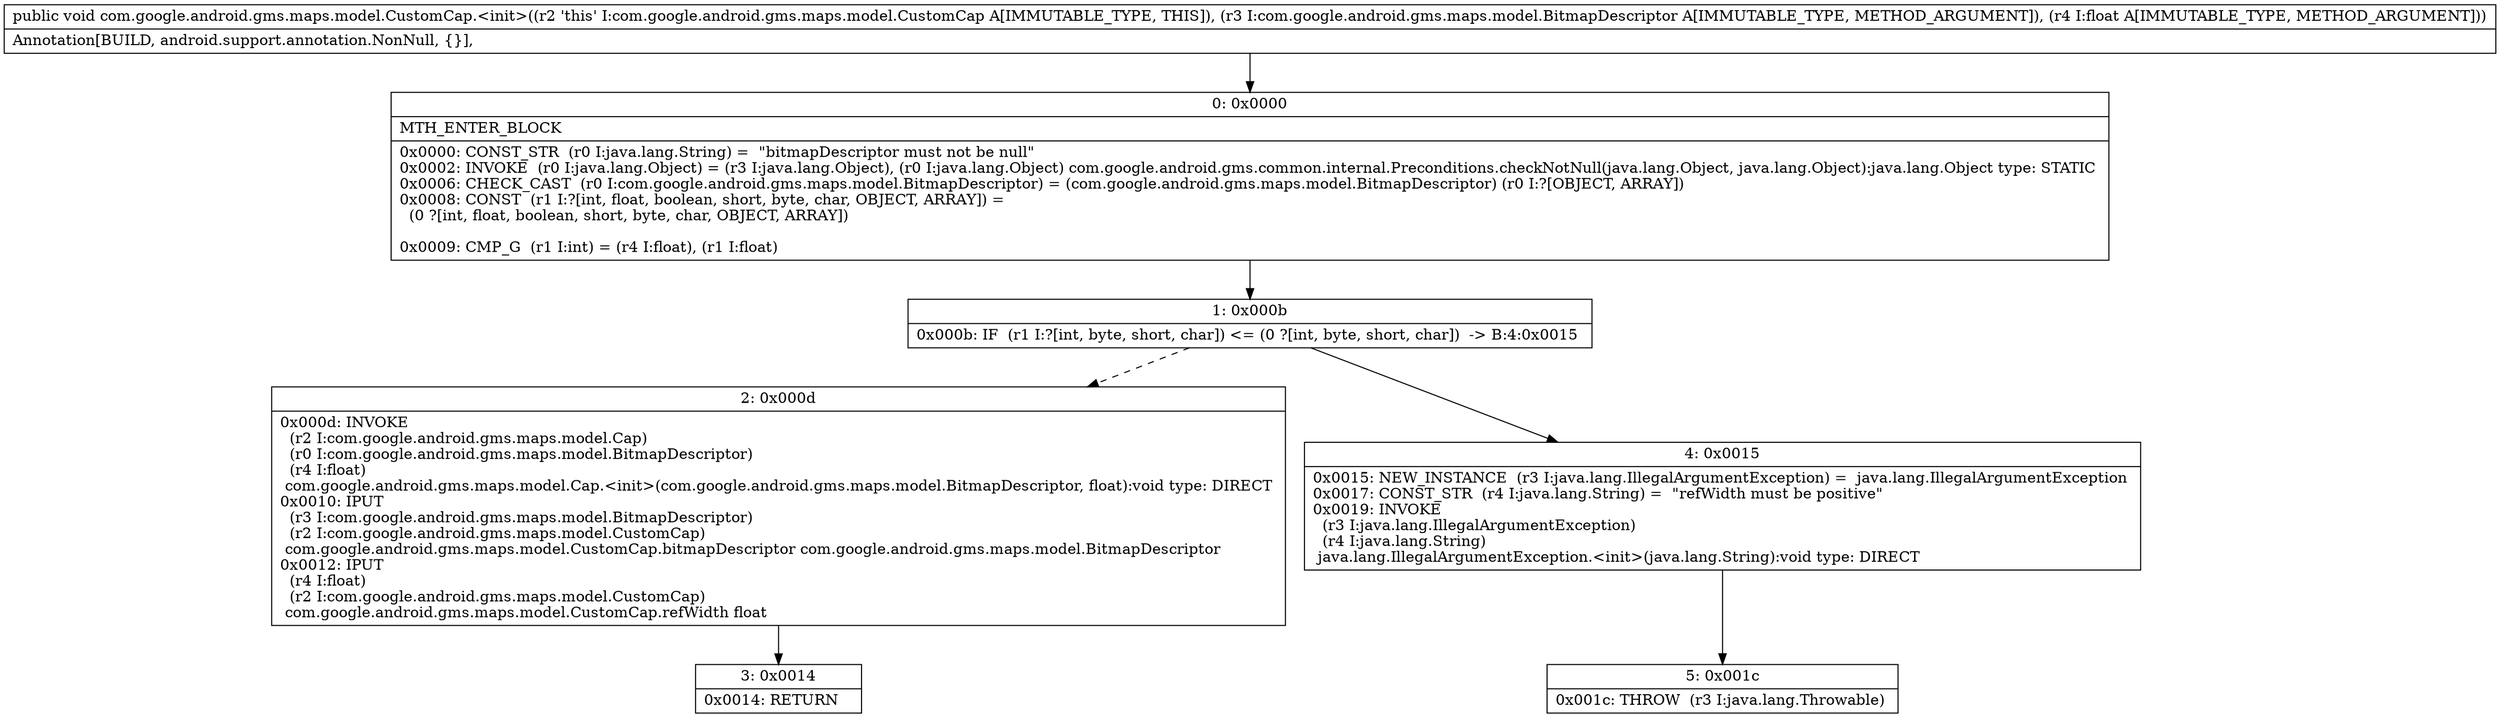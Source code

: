 digraph "CFG forcom.google.android.gms.maps.model.CustomCap.\<init\>(Lcom\/google\/android\/gms\/maps\/model\/BitmapDescriptor;F)V" {
Node_0 [shape=record,label="{0\:\ 0x0000|MTH_ENTER_BLOCK\l|0x0000: CONST_STR  (r0 I:java.lang.String) =  \"bitmapDescriptor must not be null\" \l0x0002: INVOKE  (r0 I:java.lang.Object) = (r3 I:java.lang.Object), (r0 I:java.lang.Object) com.google.android.gms.common.internal.Preconditions.checkNotNull(java.lang.Object, java.lang.Object):java.lang.Object type: STATIC \l0x0006: CHECK_CAST  (r0 I:com.google.android.gms.maps.model.BitmapDescriptor) = (com.google.android.gms.maps.model.BitmapDescriptor) (r0 I:?[OBJECT, ARRAY]) \l0x0008: CONST  (r1 I:?[int, float, boolean, short, byte, char, OBJECT, ARRAY]) = \l  (0 ?[int, float, boolean, short, byte, char, OBJECT, ARRAY])\l \l0x0009: CMP_G  (r1 I:int) = (r4 I:float), (r1 I:float) \l}"];
Node_1 [shape=record,label="{1\:\ 0x000b|0x000b: IF  (r1 I:?[int, byte, short, char]) \<= (0 ?[int, byte, short, char])  \-\> B:4:0x0015 \l}"];
Node_2 [shape=record,label="{2\:\ 0x000d|0x000d: INVOKE  \l  (r2 I:com.google.android.gms.maps.model.Cap)\l  (r0 I:com.google.android.gms.maps.model.BitmapDescriptor)\l  (r4 I:float)\l com.google.android.gms.maps.model.Cap.\<init\>(com.google.android.gms.maps.model.BitmapDescriptor, float):void type: DIRECT \l0x0010: IPUT  \l  (r3 I:com.google.android.gms.maps.model.BitmapDescriptor)\l  (r2 I:com.google.android.gms.maps.model.CustomCap)\l com.google.android.gms.maps.model.CustomCap.bitmapDescriptor com.google.android.gms.maps.model.BitmapDescriptor \l0x0012: IPUT  \l  (r4 I:float)\l  (r2 I:com.google.android.gms.maps.model.CustomCap)\l com.google.android.gms.maps.model.CustomCap.refWidth float \l}"];
Node_3 [shape=record,label="{3\:\ 0x0014|0x0014: RETURN   \l}"];
Node_4 [shape=record,label="{4\:\ 0x0015|0x0015: NEW_INSTANCE  (r3 I:java.lang.IllegalArgumentException) =  java.lang.IllegalArgumentException \l0x0017: CONST_STR  (r4 I:java.lang.String) =  \"refWidth must be positive\" \l0x0019: INVOKE  \l  (r3 I:java.lang.IllegalArgumentException)\l  (r4 I:java.lang.String)\l java.lang.IllegalArgumentException.\<init\>(java.lang.String):void type: DIRECT \l}"];
Node_5 [shape=record,label="{5\:\ 0x001c|0x001c: THROW  (r3 I:java.lang.Throwable) \l}"];
MethodNode[shape=record,label="{public void com.google.android.gms.maps.model.CustomCap.\<init\>((r2 'this' I:com.google.android.gms.maps.model.CustomCap A[IMMUTABLE_TYPE, THIS]), (r3 I:com.google.android.gms.maps.model.BitmapDescriptor A[IMMUTABLE_TYPE, METHOD_ARGUMENT]), (r4 I:float A[IMMUTABLE_TYPE, METHOD_ARGUMENT]))  | Annotation[BUILD, android.support.annotation.NonNull, \{\}], \l}"];
MethodNode -> Node_0;
Node_0 -> Node_1;
Node_1 -> Node_2[style=dashed];
Node_1 -> Node_4;
Node_2 -> Node_3;
Node_4 -> Node_5;
}

